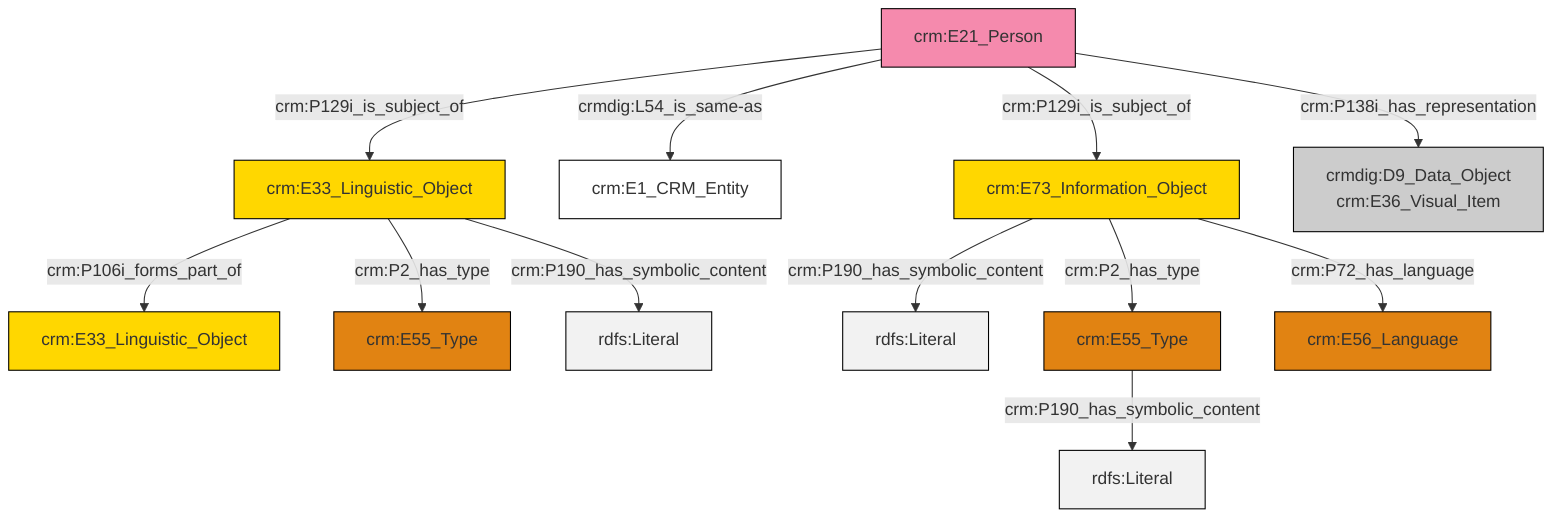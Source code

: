graph TD
classDef Literal fill:#f2f2f2,stroke:#000000;
classDef CRM_Entity fill:#FFFFFF,stroke:#000000;
classDef Temporal_Entity fill:#00C9E6, stroke:#000000;
classDef Type fill:#E18312, stroke:#000000;
classDef Time-Span fill:#2C9C91, stroke:#000000;
classDef Appellation fill:#FFEB7F, stroke:#000000;
classDef Place fill:#008836, stroke:#000000;
classDef Persistent_Item fill:#B266B2, stroke:#000000;
classDef Conceptual_Object fill:#FFD700, stroke:#000000;
classDef Physical_Thing fill:#D2B48C, stroke:#000000;
classDef Actor fill:#f58aad, stroke:#000000;
classDef PC_Classes fill:#4ce600, stroke:#000000;
classDef Multi fill:#cccccc,stroke:#000000;

0["crm:E55_Type"]:::Type -->|crm:P190_has_symbolic_content| 1[rdfs:Literal]:::Literal
9["crm:E21_Person"]:::Actor -->|crm:P129i_is_subject_of| 6["crm:E33_Linguistic_Object"]:::Conceptual_Object
6["crm:E33_Linguistic_Object"]:::Conceptual_Object -->|crm:P106i_forms_part_of| 12["crm:E33_Linguistic_Object"]:::Conceptual_Object
9["crm:E21_Person"]:::Actor -->|crmdig:L54_is_same-as| 4["crm:E1_CRM_Entity"]:::CRM_Entity
2["crm:E73_Information_Object"]:::Conceptual_Object -->|crm:P190_has_symbolic_content| 16[rdfs:Literal]:::Literal
2["crm:E73_Information_Object"]:::Conceptual_Object -->|crm:P2_has_type| 0["crm:E55_Type"]:::Type
2["crm:E73_Information_Object"]:::Conceptual_Object -->|crm:P72_has_language| 10["crm:E56_Language"]:::Type
9["crm:E21_Person"]:::Actor -->|crm:P129i_is_subject_of| 2["crm:E73_Information_Object"]:::Conceptual_Object
9["crm:E21_Person"]:::Actor -->|crm:P138i_has_representation| 13["crmdig:D9_Data_Object<br>crm:E36_Visual_Item"]:::Multi
6["crm:E33_Linguistic_Object"]:::Conceptual_Object -->|crm:P2_has_type| 17["crm:E55_Type"]:::Type
6["crm:E33_Linguistic_Object"]:::Conceptual_Object -->|crm:P190_has_symbolic_content| 22[rdfs:Literal]:::Literal